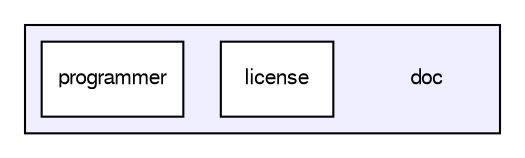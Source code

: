 digraph "doc/" {
  compound=true
  node [ fontsize="10", fontname="FreeSans"];
  edge [ labelfontsize="10", labelfontname="FreeSans"];
  subgraph clusterdir_e68e8157741866f444e17edd764ebbae {
    graph [ bgcolor="#eeeeff", pencolor="black", label="" URL="dir_e68e8157741866f444e17edd764ebbae.html"];
    dir_e68e8157741866f444e17edd764ebbae [shape=plaintext label="doc"];
    dir_dde906954269c4e2890567d42a6177ba [shape=box label="license" color="black" fillcolor="white" style="filled" URL="dir_dde906954269c4e2890567d42a6177ba.html"];
    dir_f2c50dbc77521d204fcf8debbd01b41e [shape=box label="programmer" color="black" fillcolor="white" style="filled" URL="dir_f2c50dbc77521d204fcf8debbd01b41e.html"];
  }
}
